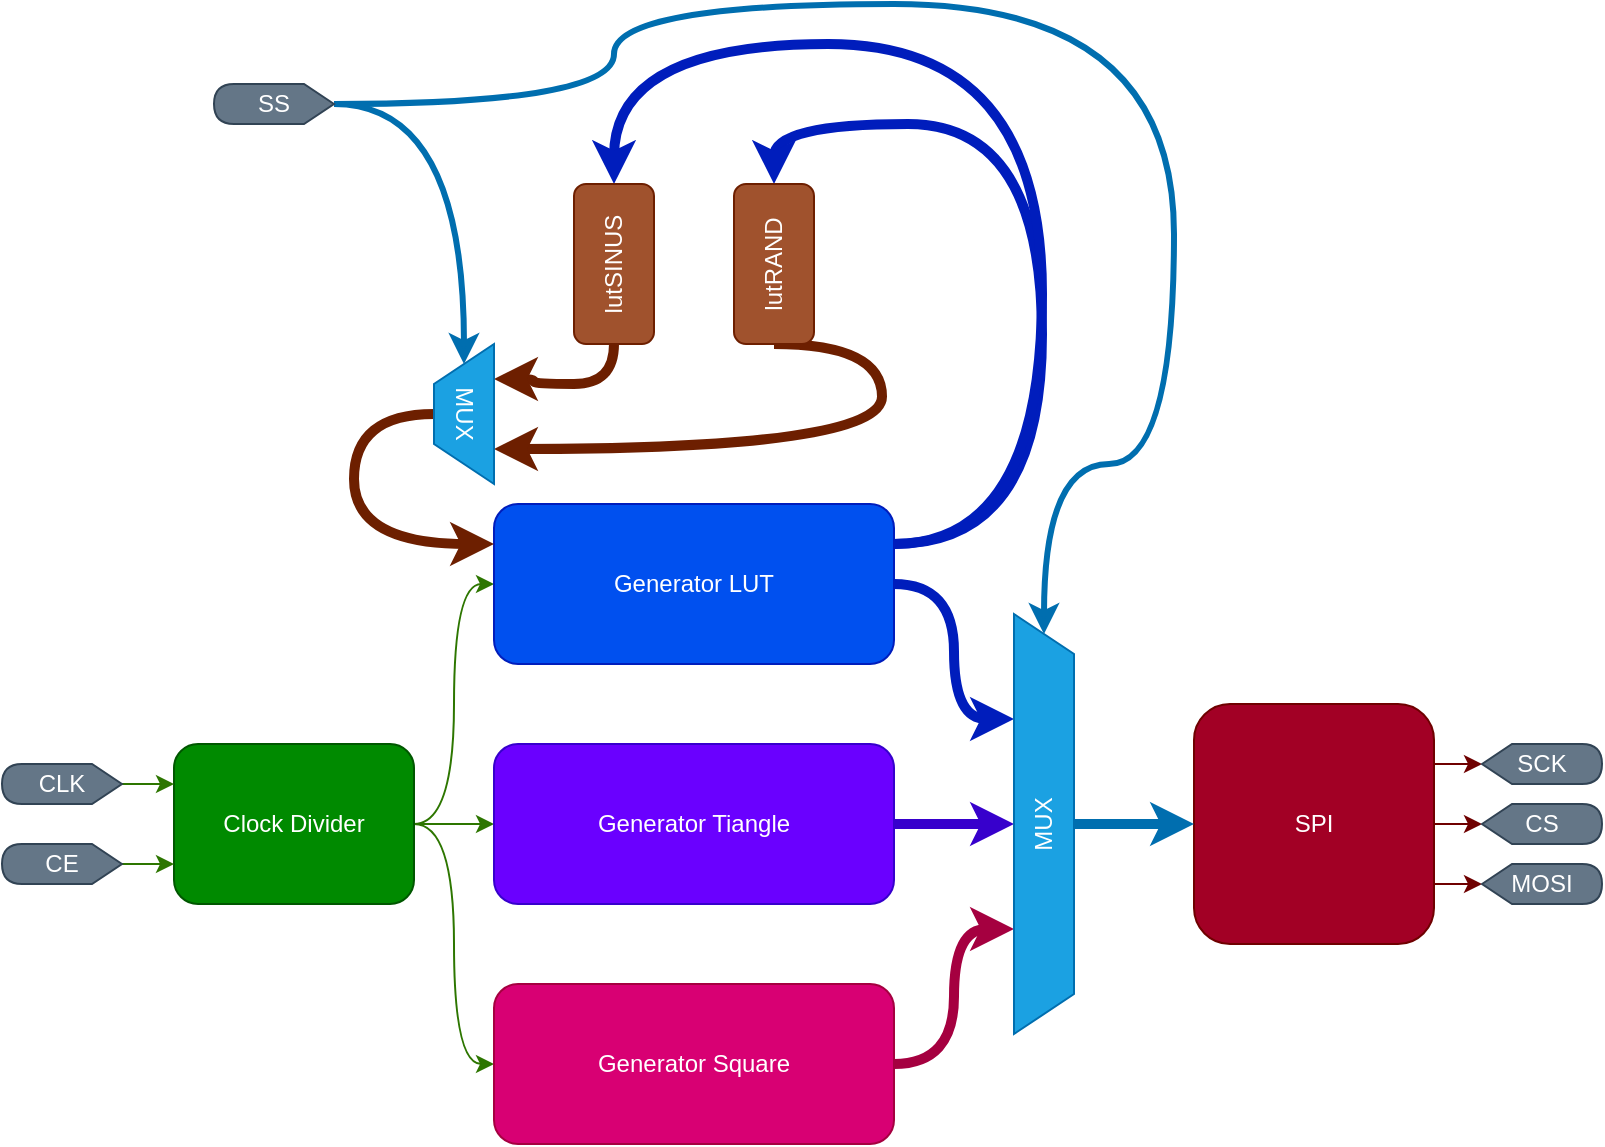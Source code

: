 <mxfile version="13.10.0" type="embed" pages="4">
    <diagram id="yutMOkrschBMYzm3Unoa" name="System">
        <mxGraphModel dx="997" dy="784" grid="1" gridSize="10" guides="1" tooltips="1" connect="1" arrows="1" fold="1" page="1" pageScale="1" pageWidth="827" pageHeight="1169" math="0" shadow="0">
            <root>
                <mxCell id="CcO5KTUTyO23doexz1KJ-0"/>
                <mxCell id="CcO5KTUTyO23doexz1KJ-1" parent="CcO5KTUTyO23doexz1KJ-0"/>
                <mxCell id="CcO5KTUTyO23doexz1KJ-12" style="edgeStyle=orthogonalEdgeStyle;curved=1;rounded=0;orthogonalLoop=1;jettySize=auto;html=1;entryX=0;entryY=0.5;entryDx=0;entryDy=0;strokeColor=#2D7600;strokeWidth=1;fillColor=#60a917;" edge="1" parent="CcO5KTUTyO23doexz1KJ-1" source="CcO5KTUTyO23doexz1KJ-2" target="CcO5KTUTyO23doexz1KJ-3">
                    <mxGeometry relative="1" as="geometry"/>
                </mxCell>
                <mxCell id="CcO5KTUTyO23doexz1KJ-13" style="edgeStyle=orthogonalEdgeStyle;curved=1;rounded=0;orthogonalLoop=1;jettySize=auto;html=1;entryX=0;entryY=0.5;entryDx=0;entryDy=0;strokeColor=#2D7600;strokeWidth=1;fillColor=#60a917;" edge="1" parent="CcO5KTUTyO23doexz1KJ-1" source="CcO5KTUTyO23doexz1KJ-2" target="CcO5KTUTyO23doexz1KJ-7">
                    <mxGeometry relative="1" as="geometry"/>
                </mxCell>
                <mxCell id="CcO5KTUTyO23doexz1KJ-14" style="edgeStyle=orthogonalEdgeStyle;curved=1;rounded=0;orthogonalLoop=1;jettySize=auto;html=1;entryX=0;entryY=0.5;entryDx=0;entryDy=0;strokeColor=#2D7600;strokeWidth=1;fillColor=#60a917;" edge="1" parent="CcO5KTUTyO23doexz1KJ-1" source="CcO5KTUTyO23doexz1KJ-2" target="CcO5KTUTyO23doexz1KJ-8">
                    <mxGeometry relative="1" as="geometry"/>
                </mxCell>
                <mxCell id="CcO5KTUTyO23doexz1KJ-2" value="Clock Divider" style="rounded=1;whiteSpace=wrap;html=1;fillColor=#008a00;strokeColor=#005700;fontColor=#ffffff;" vertex="1" parent="CcO5KTUTyO23doexz1KJ-1">
                    <mxGeometry x="100" y="410" width="120" height="80" as="geometry"/>
                </mxCell>
                <mxCell id="CcO5KTUTyO23doexz1KJ-25" style="edgeStyle=orthogonalEdgeStyle;curved=1;rounded=0;orthogonalLoop=1;jettySize=auto;html=1;exitX=1;exitY=0.25;exitDx=0;exitDy=0;entryX=1;entryY=0.5;entryDx=0;entryDy=0;strokeColor=#001DBC;strokeWidth=5;fillColor=#0050ef;" edge="1" parent="CcO5KTUTyO23doexz1KJ-1" source="CcO5KTUTyO23doexz1KJ-3" target="CcO5KTUTyO23doexz1KJ-6">
                    <mxGeometry relative="1" as="geometry">
                        <Array as="points">
                            <mxPoint x="534" y="310"/>
                            <mxPoint x="534" y="100"/>
                            <mxPoint x="400" y="100"/>
                        </Array>
                    </mxGeometry>
                </mxCell>
                <mxCell id="CcO5KTUTyO23doexz1KJ-26" style="edgeStyle=orthogonalEdgeStyle;curved=1;rounded=0;orthogonalLoop=1;jettySize=auto;html=1;exitX=1;exitY=0.25;exitDx=0;exitDy=0;entryX=1;entryY=0.5;entryDx=0;entryDy=0;strokeColor=#001DBC;strokeWidth=5;fillColor=#0050ef;" edge="1" parent="CcO5KTUTyO23doexz1KJ-1" source="CcO5KTUTyO23doexz1KJ-3" target="CcO5KTUTyO23doexz1KJ-5">
                    <mxGeometry relative="1" as="geometry">
                        <Array as="points">
                            <mxPoint x="534" y="310"/>
                            <mxPoint x="534" y="60"/>
                            <mxPoint x="320" y="60"/>
                        </Array>
                    </mxGeometry>
                </mxCell>
                <mxCell id="CcO5KTUTyO23doexz1KJ-34" style="edgeStyle=orthogonalEdgeStyle;curved=1;rounded=0;orthogonalLoop=1;jettySize=auto;html=1;entryX=0.75;entryY=0;entryDx=0;entryDy=0;strokeColor=#001DBC;strokeWidth=5;fillColor=#0050ef;" edge="1" parent="CcO5KTUTyO23doexz1KJ-1" source="CcO5KTUTyO23doexz1KJ-3" target="CcO5KTUTyO23doexz1KJ-33">
                    <mxGeometry relative="1" as="geometry"/>
                </mxCell>
                <mxCell id="CcO5KTUTyO23doexz1KJ-3" value="Generator LUT" style="rounded=1;whiteSpace=wrap;html=1;fillColor=#0050ef;strokeColor=#001DBC;fontColor=#ffffff;" vertex="1" parent="CcO5KTUTyO23doexz1KJ-1">
                    <mxGeometry x="260" y="290" width="200" height="80" as="geometry"/>
                </mxCell>
                <mxCell id="CcO5KTUTyO23doexz1KJ-15" style="edgeStyle=orthogonalEdgeStyle;curved=1;rounded=0;orthogonalLoop=1;jettySize=auto;html=1;exitX=1;exitY=0.25;exitDx=0;exitDy=0;strokeColor=#6F0000;strokeWidth=1;fillColor=#a20025;" edge="1" parent="CcO5KTUTyO23doexz1KJ-1" source="CcO5KTUTyO23doexz1KJ-4">
                    <mxGeometry relative="1" as="geometry">
                        <mxPoint x="754" y="420" as="targetPoint"/>
                    </mxGeometry>
                </mxCell>
                <mxCell id="CcO5KTUTyO23doexz1KJ-16" style="edgeStyle=orthogonalEdgeStyle;curved=1;rounded=0;orthogonalLoop=1;jettySize=auto;html=1;exitX=1;exitY=0.5;exitDx=0;exitDy=0;strokeColor=#6F0000;strokeWidth=1;fillColor=#a20025;" edge="1" parent="CcO5KTUTyO23doexz1KJ-1" source="CcO5KTUTyO23doexz1KJ-4">
                    <mxGeometry relative="1" as="geometry">
                        <mxPoint x="754" y="450" as="targetPoint"/>
                    </mxGeometry>
                </mxCell>
                <mxCell id="CcO5KTUTyO23doexz1KJ-17" style="edgeStyle=orthogonalEdgeStyle;curved=1;rounded=0;orthogonalLoop=1;jettySize=auto;html=1;exitX=1;exitY=0.75;exitDx=0;exitDy=0;strokeColor=#6F0000;strokeWidth=1;fillColor=#a20025;" edge="1" parent="CcO5KTUTyO23doexz1KJ-1" source="CcO5KTUTyO23doexz1KJ-4">
                    <mxGeometry relative="1" as="geometry">
                        <mxPoint x="754" y="480" as="targetPoint"/>
                    </mxGeometry>
                </mxCell>
                <mxCell id="CcO5KTUTyO23doexz1KJ-4" value="SPI" style="rounded=1;whiteSpace=wrap;html=1;fillColor=#a20025;strokeColor=#6F0000;fontColor=#ffffff;" vertex="1" parent="CcO5KTUTyO23doexz1KJ-1">
                    <mxGeometry x="610" y="390" width="120" height="120" as="geometry"/>
                </mxCell>
                <mxCell id="CcO5KTUTyO23doexz1KJ-29" style="edgeStyle=orthogonalEdgeStyle;curved=1;rounded=0;orthogonalLoop=1;jettySize=auto;html=1;exitX=0;exitY=0.5;exitDx=0;exitDy=0;entryX=0.25;entryY=0;entryDx=0;entryDy=0;strokeColor=#6D1F00;strokeWidth=5;fillColor=#a0522d;" edge="1" parent="CcO5KTUTyO23doexz1KJ-1" source="CcO5KTUTyO23doexz1KJ-5" target="CcO5KTUTyO23doexz1KJ-28">
                    <mxGeometry relative="1" as="geometry"/>
                </mxCell>
                <mxCell id="CcO5KTUTyO23doexz1KJ-5" value="lutSINUS" style="rounded=1;whiteSpace=wrap;html=1;fillColor=#a0522d;strokeColor=#6D1F00;fontColor=#ffffff;rotation=-90;" vertex="1" parent="CcO5KTUTyO23doexz1KJ-1">
                    <mxGeometry x="280" y="150" width="80" height="40" as="geometry"/>
                </mxCell>
                <mxCell id="CcO5KTUTyO23doexz1KJ-30" style="edgeStyle=orthogonalEdgeStyle;curved=1;rounded=0;orthogonalLoop=1;jettySize=auto;html=1;exitX=0;exitY=0.5;exitDx=0;exitDy=0;entryX=0.75;entryY=0;entryDx=0;entryDy=0;strokeColor=#6D1F00;strokeWidth=5;fillColor=#a0522d;" edge="1" parent="CcO5KTUTyO23doexz1KJ-1" source="CcO5KTUTyO23doexz1KJ-6" target="CcO5KTUTyO23doexz1KJ-28">
                    <mxGeometry relative="1" as="geometry">
                        <Array as="points">
                            <mxPoint x="454" y="263"/>
                        </Array>
                    </mxGeometry>
                </mxCell>
                <mxCell id="CcO5KTUTyO23doexz1KJ-6" value="lutRAND" style="rounded=1;whiteSpace=wrap;html=1;fillColor=#a0522d;strokeColor=#6D1F00;fontColor=#ffffff;rotation=-90;" vertex="1" parent="CcO5KTUTyO23doexz1KJ-1">
                    <mxGeometry x="360" y="150" width="80" height="40" as="geometry"/>
                </mxCell>
                <mxCell id="CcO5KTUTyO23doexz1KJ-10" style="edgeStyle=orthogonalEdgeStyle;curved=1;rounded=0;orthogonalLoop=1;jettySize=auto;html=1;strokeWidth=5;fillColor=#6a00ff;strokeColor=#3700CC;entryX=0.5;entryY=0;entryDx=0;entryDy=0;" edge="1" parent="CcO5KTUTyO23doexz1KJ-1" source="CcO5KTUTyO23doexz1KJ-7" target="CcO5KTUTyO23doexz1KJ-33">
                    <mxGeometry relative="1" as="geometry">
                        <mxPoint x="594" y="450" as="targetPoint"/>
                    </mxGeometry>
                </mxCell>
                <mxCell id="CcO5KTUTyO23doexz1KJ-7" value="Generator Tiangle" style="rounded=1;whiteSpace=wrap;html=1;fillColor=#6a00ff;strokeColor=#3700CC;fontColor=#ffffff;" vertex="1" parent="CcO5KTUTyO23doexz1KJ-1">
                    <mxGeometry x="260" y="410" width="200" height="80" as="geometry"/>
                </mxCell>
                <mxCell id="CcO5KTUTyO23doexz1KJ-11" style="edgeStyle=orthogonalEdgeStyle;curved=1;rounded=0;orthogonalLoop=1;jettySize=auto;html=1;strokeWidth=5;entryX=0.25;entryY=0;entryDx=0;entryDy=0;fillColor=#d80073;strokeColor=#A50040;" edge="1" parent="CcO5KTUTyO23doexz1KJ-1" source="CcO5KTUTyO23doexz1KJ-8" target="CcO5KTUTyO23doexz1KJ-33">
                    <mxGeometry relative="1" as="geometry">
                        <mxPoint x="564" y="520" as="targetPoint"/>
                    </mxGeometry>
                </mxCell>
                <mxCell id="CcO5KTUTyO23doexz1KJ-8" value="Generator Square" style="rounded=1;whiteSpace=wrap;html=1;fillColor=#d80073;strokeColor=#A50040;fontColor=#ffffff;" vertex="1" parent="CcO5KTUTyO23doexz1KJ-1">
                    <mxGeometry x="260" y="530" width="200" height="80" as="geometry"/>
                </mxCell>
                <mxCell id="CcO5KTUTyO23doexz1KJ-18" value="SCK" style="shape=display;whiteSpace=wrap;html=1;fillColor=#647687;strokeColor=#314354;fontColor=#ffffff;" vertex="1" parent="CcO5KTUTyO23doexz1KJ-1">
                    <mxGeometry x="754" y="410" width="60" height="20" as="geometry"/>
                </mxCell>
                <mxCell id="CcO5KTUTyO23doexz1KJ-19" value="CS" style="shape=display;whiteSpace=wrap;html=1;fillColor=#647687;strokeColor=#314354;fontColor=#ffffff;" vertex="1" parent="CcO5KTUTyO23doexz1KJ-1">
                    <mxGeometry x="754" y="440" width="60" height="20" as="geometry"/>
                </mxCell>
                <mxCell id="CcO5KTUTyO23doexz1KJ-20" value="MOSI" style="shape=display;whiteSpace=wrap;html=1;fillColor=#647687;strokeColor=#314354;fontColor=#ffffff;" vertex="1" parent="CcO5KTUTyO23doexz1KJ-1">
                    <mxGeometry x="754" y="470" width="60" height="20" as="geometry"/>
                </mxCell>
                <mxCell id="CcO5KTUTyO23doexz1KJ-22" style="edgeStyle=orthogonalEdgeStyle;curved=1;rounded=0;orthogonalLoop=1;jettySize=auto;html=1;entryX=0;entryY=0.25;entryDx=0;entryDy=0;strokeColor=#2D7600;strokeWidth=1;fillColor=#60a917;" edge="1" parent="CcO5KTUTyO23doexz1KJ-1" source="CcO5KTUTyO23doexz1KJ-21" target="CcO5KTUTyO23doexz1KJ-2">
                    <mxGeometry relative="1" as="geometry"/>
                </mxCell>
                <mxCell id="CcO5KTUTyO23doexz1KJ-21" value="CLK" style="shape=display;whiteSpace=wrap;html=1;fillColor=#647687;strokeColor=#314354;fontColor=#ffffff;flipH=1;" vertex="1" parent="CcO5KTUTyO23doexz1KJ-1">
                    <mxGeometry x="14" y="420" width="60" height="20" as="geometry"/>
                </mxCell>
                <mxCell id="CcO5KTUTyO23doexz1KJ-24" style="edgeStyle=orthogonalEdgeStyle;curved=1;rounded=0;orthogonalLoop=1;jettySize=auto;html=1;entryX=0;entryY=0.75;entryDx=0;entryDy=0;strokeColor=#2D7600;strokeWidth=1;fillColor=#60a917;" edge="1" parent="CcO5KTUTyO23doexz1KJ-1" source="CcO5KTUTyO23doexz1KJ-23" target="CcO5KTUTyO23doexz1KJ-2">
                    <mxGeometry relative="1" as="geometry"/>
                </mxCell>
                <mxCell id="CcO5KTUTyO23doexz1KJ-23" value="CE" style="shape=display;whiteSpace=wrap;html=1;fillColor=#647687;strokeColor=#314354;fontColor=#ffffff;flipH=1;" vertex="1" parent="CcO5KTUTyO23doexz1KJ-1">
                    <mxGeometry x="14" y="460" width="60" height="20" as="geometry"/>
                </mxCell>
                <mxCell id="CcO5KTUTyO23doexz1KJ-32" style="edgeStyle=orthogonalEdgeStyle;curved=1;rounded=0;orthogonalLoop=1;jettySize=auto;html=1;entryX=0;entryY=0.5;entryDx=0;entryDy=0;strokeColor=#006EAF;strokeWidth=3;fillColor=#1ba1e2;" edge="1" parent="CcO5KTUTyO23doexz1KJ-1" source="CcO5KTUTyO23doexz1KJ-27" target="CcO5KTUTyO23doexz1KJ-28">
                    <mxGeometry relative="1" as="geometry"/>
                </mxCell>
                <mxCell id="CcO5KTUTyO23doexz1KJ-36" style="edgeStyle=orthogonalEdgeStyle;curved=1;rounded=0;orthogonalLoop=1;jettySize=auto;html=1;entryX=1;entryY=0.5;entryDx=0;entryDy=0;strokeColor=#006EAF;strokeWidth=3;fillColor=#1ba1e2;" edge="1" parent="CcO5KTUTyO23doexz1KJ-1" source="CcO5KTUTyO23doexz1KJ-27" target="CcO5KTUTyO23doexz1KJ-33">
                    <mxGeometry relative="1" as="geometry">
                        <Array as="points">
                            <mxPoint x="320" y="90"/>
                            <mxPoint x="320" y="40"/>
                            <mxPoint x="600" y="40"/>
                            <mxPoint x="600" y="270"/>
                            <mxPoint x="535" y="270"/>
                        </Array>
                    </mxGeometry>
                </mxCell>
                <mxCell id="CcO5KTUTyO23doexz1KJ-27" value="SS" style="shape=display;whiteSpace=wrap;html=1;fillColor=#647687;strokeColor=#314354;fontColor=#ffffff;flipH=1;" vertex="1" parent="CcO5KTUTyO23doexz1KJ-1">
                    <mxGeometry x="120" y="80" width="60" height="20" as="geometry"/>
                </mxCell>
                <mxCell id="CcO5KTUTyO23doexz1KJ-31" style="edgeStyle=orthogonalEdgeStyle;curved=1;rounded=0;orthogonalLoop=1;jettySize=auto;html=1;exitX=0.5;exitY=1;exitDx=0;exitDy=0;entryX=0;entryY=0.25;entryDx=0;entryDy=0;strokeColor=#6D1F00;strokeWidth=5;fillColor=#a0522d;" edge="1" parent="CcO5KTUTyO23doexz1KJ-1" source="CcO5KTUTyO23doexz1KJ-28" target="CcO5KTUTyO23doexz1KJ-3">
                    <mxGeometry relative="1" as="geometry">
                        <Array as="points">
                            <mxPoint x="190" y="245"/>
                            <mxPoint x="190" y="310"/>
                        </Array>
                    </mxGeometry>
                </mxCell>
                <mxCell id="CcO5KTUTyO23doexz1KJ-28" value="MUX" style="shape=trapezoid;perimeter=trapezoidPerimeter;whiteSpace=wrap;html=1;fixedSize=1;flipV=1;rotation=90;fillColor=#1ba1e2;strokeColor=#006EAF;fontColor=#ffffff;" vertex="1" parent="CcO5KTUTyO23doexz1KJ-1">
                    <mxGeometry x="210" y="230" width="70" height="30" as="geometry"/>
                </mxCell>
                <mxCell id="CcO5KTUTyO23doexz1KJ-35" style="edgeStyle=orthogonalEdgeStyle;curved=1;rounded=0;orthogonalLoop=1;jettySize=auto;html=1;strokeColor=#006EAF;strokeWidth=5;fillColor=#1ba1e2;" edge="1" parent="CcO5KTUTyO23doexz1KJ-1" source="CcO5KTUTyO23doexz1KJ-33" target="CcO5KTUTyO23doexz1KJ-4">
                    <mxGeometry relative="1" as="geometry"/>
                </mxCell>
                <mxCell id="CcO5KTUTyO23doexz1KJ-33" value="MUX" style="shape=trapezoid;perimeter=trapezoidPerimeter;whiteSpace=wrap;html=1;fixedSize=1;flipV=1;rotation=-90;fillColor=#1ba1e2;strokeColor=#006EAF;fontColor=#ffffff;" vertex="1" parent="CcO5KTUTyO23doexz1KJ-1">
                    <mxGeometry x="430" y="435" width="210" height="30" as="geometry"/>
                </mxCell>
            </root>
        </mxGraphModel>
    </diagram>
    <diagram id="2Xq0z1RHfqKh8V2oL40R" name="GeneratorLut">
        <mxGraphModel dx="997" dy="784" grid="1" gridSize="10" guides="1" tooltips="1" connect="1" arrows="1" fold="1" page="1" pageScale="1" pageWidth="850" pageHeight="1100" math="0" shadow="0">
            <root>
                <mxCell id="0"/>
                <mxCell id="1" parent="0"/>
                <mxCell id="15" style="edgeStyle=orthogonalEdgeStyle;rounded=0;orthogonalLoop=1;jettySize=auto;html=1;exitX=0.75;exitY=1;exitDx=0;exitDy=0;entryX=0.75;entryY=0;entryDx=0;entryDy=0;curved=1;fillColor=#60a917;strokeColor=#2D7600;strokeWidth=2;" parent="1" source="3" target="3" edge="1">
                    <mxGeometry relative="1" as="geometry">
                        <mxPoint x="250" y="40" as="targetPoint"/>
                        <Array as="points">
                            <mxPoint x="220" y="90"/>
                            <mxPoint x="270" y="90"/>
                            <mxPoint x="270" y="50"/>
                            <mxPoint x="220" y="50"/>
                        </Array>
                    </mxGeometry>
                </mxCell>
                <mxCell id="16" value="Start=0" style="edgeLabel;html=1;align=center;verticalAlign=middle;resizable=0;points=[];fontColor=#1A1A1A;labelBackgroundColor=#FFFFFF;" parent="15" vertex="1" connectable="0">
                    <mxGeometry x="0.097" y="1" relative="1" as="geometry">
                        <mxPoint y="7.62" as="offset"/>
                    </mxGeometry>
                </mxCell>
                <mxCell id="21" style="edgeStyle=orthogonalEdgeStyle;rounded=0;orthogonalLoop=1;jettySize=auto;html=1;entryX=0.5;entryY=0;entryDx=0;entryDy=0;fillColor=#60a917;strokeColor=#2D7600;strokeWidth=2;" parent="1" source="3" target="20" edge="1">
                    <mxGeometry relative="1" as="geometry"/>
                </mxCell>
                <mxCell id="3" value="READY" style="rounded=1;whiteSpace=wrap;html=1;arcSize=50;fillColor=#60a917;strokeColor=#2D7600;fontColor=#ffffff;" parent="1" vertex="1">
                    <mxGeometry x="160" y="60" width="80" height="20" as="geometry"/>
                </mxCell>
                <mxCell id="7" value="" style="edgeStyle=orthogonalEdgeStyle;rounded=0;orthogonalLoop=1;jettySize=auto;html=1;fillColor=#6a00ff;strokeColor=#3700CC;strokeWidth=2;" parent="1" source="4" target="6" edge="1">
                    <mxGeometry relative="1" as="geometry"/>
                </mxCell>
                <mxCell id="4" value="PHASE" style="rounded=1;whiteSpace=wrap;html=1;arcSize=50;fillColor=#6a00ff;strokeColor=#3700CC;fontColor=#ffffff;" parent="1" vertex="1">
                    <mxGeometry x="160" y="140" width="80" height="20" as="geometry"/>
                </mxCell>
                <mxCell id="9" value="" style="edgeStyle=orthogonalEdgeStyle;rounded=0;orthogonalLoop=1;jettySize=auto;html=1;fillColor=#6a00ff;strokeColor=#3700CC;strokeWidth=2;" parent="1" source="6" target="8" edge="1">
                    <mxGeometry relative="1" as="geometry"/>
                </mxCell>
                <mxCell id="6" value="MEM" style="rounded=1;whiteSpace=wrap;html=1;arcSize=50;fillColor=#6a00ff;strokeColor=#3700CC;fontColor=#ffffff;" parent="1" vertex="1">
                    <mxGeometry x="160" y="180" width="80" height="20" as="geometry"/>
                </mxCell>
                <mxCell id="18" value="" style="edgeStyle=orthogonalEdgeStyle;rounded=0;orthogonalLoop=1;jettySize=auto;html=1;entryX=0.5;entryY=0;entryDx=0;entryDy=0;fillColor=#0050ef;strokeColor=#001DBC;strokeWidth=2;" parent="1" source="8" target="17" edge="1">
                    <mxGeometry relative="1" as="geometry"/>
                </mxCell>
                <mxCell id="8" value="AMPLITUDE" style="rounded=1;whiteSpace=wrap;html=1;arcSize=50;fillColor=#0050ef;strokeColor=#001DBC;fontColor=#ffffff;" parent="1" vertex="1">
                    <mxGeometry x="160" y="220" width="80" height="20" as="geometry"/>
                </mxCell>
                <mxCell id="12" style="edgeStyle=orthogonalEdgeStyle;rounded=0;orthogonalLoop=1;jettySize=auto;html=1;exitX=0;exitY=0.5;exitDx=0;exitDy=0;entryX=0;entryY=0.5;entryDx=0;entryDy=0;fillColor=#a20025;strokeColor=#6F0000;strokeWidth=2;" parent="1" source="10" target="20" edge="1">
                    <mxGeometry relative="1" as="geometry">
                        <Array as="points">
                            <mxPoint x="100" y="350"/>
                            <mxPoint x="100" y="110"/>
                        </Array>
                    </mxGeometry>
                </mxCell>
                <mxCell id="14" value="++Counter" style="edgeLabel;html=1;align=center;verticalAlign=middle;resizable=0;points=[];fontColor=#000000;labelBackgroundColor=#FFFFFF;" parent="12" vertex="1" connectable="0">
                    <mxGeometry x="-0.114" y="3" relative="1" as="geometry">
                        <mxPoint x="3" y="-18.4" as="offset"/>
                    </mxGeometry>
                </mxCell>
                <mxCell id="10" value="FINISH" style="rounded=1;whiteSpace=wrap;html=1;arcSize=50;fillColor=#a20025;strokeColor=#6F0000;fontColor=#ffffff;" parent="1" vertex="1">
                    <mxGeometry x="160" y="340" width="80" height="20" as="geometry"/>
                </mxCell>
                <mxCell id="25" style="edgeStyle=orthogonalEdgeStyle;rounded=0;orthogonalLoop=1;jettySize=auto;html=1;entryX=0.5;entryY=0;entryDx=0;entryDy=0;fillColor=#0050ef;strokeColor=#001DBC;strokeWidth=2;" parent="1" source="17" target="24" edge="1">
                    <mxGeometry relative="1" as="geometry"/>
                </mxCell>
                <mxCell id="17" value="OFFSET" style="rounded=1;whiteSpace=wrap;html=1;arcSize=50;fillColor=#0050ef;strokeColor=#001DBC;fontColor=#ffffff;" parent="1" vertex="1">
                    <mxGeometry x="160" y="260" width="80" height="20" as="geometry"/>
                </mxCell>
                <mxCell id="22" style="edgeStyle=orthogonalEdgeStyle;rounded=0;orthogonalLoop=1;jettySize=auto;html=1;entryX=0.5;entryY=0;entryDx=0;entryDy=0;fillColor=#6a00ff;strokeColor=#3700CC;strokeWidth=2;" parent="1" source="20" target="4" edge="1">
                    <mxGeometry relative="1" as="geometry"/>
                </mxCell>
                <mxCell id="20" value="SPEED" style="rounded=1;whiteSpace=wrap;html=1;arcSize=50;fillColor=#6a00ff;strokeColor=#3700CC;fontColor=#ffffff;" parent="1" vertex="1">
                    <mxGeometry x="160" y="100" width="80" height="20" as="geometry"/>
                </mxCell>
                <mxCell id="23" value="signal = sin(a*&lt;font&gt;x&lt;/font&gt; + teta) * amp + off" style="text;html=1;align=center;verticalAlign=middle;resizable=0;points=[];autosize=1;fillColor=#a20025;strokeColor=#6F0000;fontColor=#ffffff;" parent="1" vertex="1">
                    <mxGeometry x="220" y="10" width="200" height="20" as="geometry"/>
                </mxCell>
                <mxCell id="26" style="edgeStyle=orthogonalEdgeStyle;rounded=0;orthogonalLoop=1;jettySize=auto;html=1;entryX=0.5;entryY=0;entryDx=0;entryDy=0;fillColor=#0050ef;strokeColor=#001DBC;strokeWidth=2;" parent="1" source="24" target="10" edge="1">
                    <mxGeometry relative="1" as="geometry"/>
                </mxCell>
                <mxCell id="24" value="PRINT" style="rounded=1;whiteSpace=wrap;html=1;arcSize=50;fillColor=#0050ef;strokeColor=#001DBC;fontColor=#ffffff;" parent="1" vertex="1">
                    <mxGeometry x="160" y="300" width="80" height="20" as="geometry"/>
                </mxCell>
                <mxCell id="27" style="edgeStyle=orthogonalEdgeStyle;rounded=0;orthogonalLoop=1;jettySize=auto;html=1;exitX=0.5;exitY=1;exitDx=0;exitDy=0;entryX=0.5;entryY=0;entryDx=0;entryDy=0;curved=1;strokeWidth=2;fillColor=#60a917;strokeColor=#2D7600;" parent="1" source="30" target="30" edge="1">
                    <mxGeometry relative="1" as="geometry">
                        <mxPoint x="530" y="40" as="targetPoint"/>
                        <Array as="points">
                            <mxPoint x="480" y="80"/>
                            <mxPoint x="550" y="80"/>
                            <mxPoint x="550" y="10"/>
                            <mxPoint x="480" y="10"/>
                        </Array>
                    </mxGeometry>
                </mxCell>
                <mxCell id="28" value="Start=0" style="edgeLabel;html=1;align=center;verticalAlign=middle;resizable=0;points=[];fontColor=#1A1A1A;labelBackgroundColor=#FFFFFF;" parent="27" vertex="1" connectable="0">
                    <mxGeometry x="0.097" y="1" relative="1" as="geometry">
                        <mxPoint y="7.62" as="offset"/>
                    </mxGeometry>
                </mxCell>
                <mxCell id="29" style="edgeStyle=orthogonalEdgeStyle;rounded=0;orthogonalLoop=1;jettySize=auto;html=1;entryX=0.5;entryY=0;entryDx=0;entryDy=0;strokeWidth=2;fillColor=#60a917;strokeColor=#2D7600;" parent="1" source="30" target="43" edge="1">
                    <mxGeometry relative="1" as="geometry"/>
                </mxCell>
                <mxCell id="30" value="READY" style="rounded=1;whiteSpace=wrap;html=1;arcSize=50;fillColor=#60a917;strokeColor=#2D7600;fontColor=#ffffff;" parent="1" vertex="1">
                    <mxGeometry x="440" y="40" width="80" height="20" as="geometry"/>
                </mxCell>
                <mxCell id="31" value="" style="edgeStyle=orthogonalEdgeStyle;rounded=0;orthogonalLoop=1;jettySize=auto;html=1;strokeWidth=2;fillColor=#1ba1e2;strokeColor=#006EAF;" parent="1" source="32" target="34" edge="1">
                    <mxGeometry relative="1" as="geometry"/>
                </mxCell>
                <mxCell id="47" value="address +=&amp;nbsp; teta&lt;br&gt;data += off" style="edgeLabel;html=1;align=center;verticalAlign=middle;resizable=0;points=[];labelBackgroundColor=#FFFFFF;fontColor=#1A1A1A;" parent="31" vertex="1" connectable="0">
                    <mxGeometry x="-0.129" relative="1" as="geometry">
                        <mxPoint as="offset"/>
                    </mxGeometry>
                </mxCell>
                <mxCell id="32" value="PHASE_&lt;span style=&quot;&quot;&gt;OFFSET&lt;/span&gt;" style="rounded=1;whiteSpace=wrap;html=1;arcSize=50;fillColor=#1ba1e2;strokeColor=#006EAF;fontColor=#ffffff;" parent="1" vertex="1">
                    <mxGeometry x="400" y="180" width="160" height="20" as="geometry"/>
                </mxCell>
                <mxCell id="33" value="" style="edgeStyle=orthogonalEdgeStyle;rounded=0;orthogonalLoop=1;jettySize=auto;html=1;entryX=0.5;entryY=0;entryDx=0;entryDy=0;strokeWidth=2;fillColor=#1ba1e2;strokeColor=#006EAF;" parent="1" source="34" target="39" edge="1">
                    <mxGeometry relative="1" as="geometry">
                        <mxPoint x="480" y="220" as="targetPoint"/>
                    </mxGeometry>
                </mxCell>
                <mxCell id="49" value="++Counter&lt;br&gt;data = LUT[address]" style="edgeLabel;html=1;align=center;verticalAlign=middle;resizable=0;points=[];fontColor=#1A1A1A;labelBackgroundColor=#FFFFFF;" parent="33" vertex="1" connectable="0">
                    <mxGeometry x="-0.092" relative="1" as="geometry">
                        <mxPoint as="offset"/>
                    </mxGeometry>
                </mxCell>
                <mxCell id="34" value="MEM_&lt;span style=&quot;&quot;&gt;PRINT&lt;/span&gt;" style="rounded=1;whiteSpace=wrap;html=1;arcSize=50;fillColor=#1ba1e2;strokeColor=#006EAF;fontColor=#ffffff;" parent="1" vertex="1">
                    <mxGeometry x="400" y="250" width="160" height="20" as="geometry"/>
                </mxCell>
                <mxCell id="35" value="" style="edgeStyle=orthogonalEdgeStyle;rounded=0;orthogonalLoop=1;jettySize=auto;html=1;entryX=0.5;entryY=0;entryDx=0;entryDy=0;" parent="1" edge="1">
                    <mxGeometry relative="1" as="geometry">
                        <mxPoint x="480" y="240" as="sourcePoint"/>
                    </mxGeometry>
                </mxCell>
                <mxCell id="37" style="edgeStyle=orthogonalEdgeStyle;rounded=0;orthogonalLoop=1;jettySize=auto;html=1;exitX=0;exitY=0.5;exitDx=0;exitDy=0;entryX=0;entryY=0.5;entryDx=0;entryDy=0;curved=1;fillColor=#a20025;strokeColor=#6F0000;strokeWidth=2;" parent="1" source="39" target="43" edge="1">
                    <mxGeometry relative="1" as="geometry">
                        <Array as="points">
                            <mxPoint x="320" y="350"/>
                            <mxPoint x="320" y="110"/>
                        </Array>
                    </mxGeometry>
                </mxCell>
                <mxCell id="39" value="FINISH" style="rounded=1;whiteSpace=wrap;html=1;arcSize=50;fillColor=#a20025;strokeColor=#6F0000;fontColor=#ffffff;" parent="1" vertex="1">
                    <mxGeometry x="440" y="340" width="80" height="20" as="geometry"/>
                </mxCell>
                <mxCell id="40" style="edgeStyle=orthogonalEdgeStyle;rounded=0;orthogonalLoop=1;jettySize=auto;html=1;entryX=0.5;entryY=0;entryDx=0;entryDy=0;fontColor=#330000;" parent="1" edge="1">
                    <mxGeometry relative="1" as="geometry">
                        <mxPoint x="480" y="280" as="sourcePoint"/>
                    </mxGeometry>
                </mxCell>
                <mxCell id="42" style="edgeStyle=orthogonalEdgeStyle;rounded=0;orthogonalLoop=1;jettySize=auto;html=1;entryX=0.5;entryY=0;entryDx=0;entryDy=0;strokeWidth=2;fillColor=#1ba1e2;strokeColor=#006EAF;" parent="1" source="43" target="32" edge="1">
                    <mxGeometry relative="1" as="geometry"/>
                </mxCell>
                <mxCell id="46" value="address *=&amp;nbsp; a&lt;br&gt;data &amp;gt;&amp;gt; amp" style="edgeLabel;html=1;align=center;verticalAlign=middle;resizable=0;points=[];fontColor=#1A1A1A;labelBackgroundColor=#FFFFFF;" parent="42" vertex="1" connectable="0">
                    <mxGeometry x="-0.098" y="1" relative="1" as="geometry">
                        <mxPoint as="offset"/>
                    </mxGeometry>
                </mxCell>
                <mxCell id="43" value="SPEED_&lt;span style=&quot;&quot;&gt;AMPLITUDE&lt;/span&gt;" style="rounded=1;whiteSpace=wrap;html=1;arcSize=50;fillColor=#1ba1e2;strokeColor=#006EAF;fontColor=#ffffff;" parent="1" vertex="1">
                    <mxGeometry x="400" y="100" width="160" height="20" as="geometry"/>
                </mxCell>
            </root>
        </mxGraphModel>
    </diagram>
    <diagram id="VxbEIY74rZcbHA5Qij7f" name="GeneratorTri">
        &#xa;
        <mxGraphModel dx="997" dy="784" grid="1" gridSize="10" guides="1" tooltips="1" connect="1" arrows="1" fold="1" page="1" pageScale="1" pageWidth="827" pageHeight="1169" math="0" shadow="0">
            &#xa;
            <root>
                &#xa;
                <mxCell id="BVn1nMoJi-QfktbLO3PW-0"/>
                &#xa;
                <mxCell id="BVn1nMoJi-QfktbLO3PW-1" parent="BVn1nMoJi-QfktbLO3PW-0"/>
                &#xa;
                <mxCell id="xUSdzNP4uTzyMDW0nCoH-17" style="edgeStyle=orthogonalEdgeStyle;rounded=0;orthogonalLoop=1;jettySize=auto;html=1;exitX=0.5;exitY=1;exitDx=0;exitDy=0;entryX=0.5;entryY=1;entryDx=0;entryDy=0;curved=1;fillColor=#1ba1e2;strokeColor=#006EAF;strokeWidth=2;" parent="BVn1nMoJi-QfktbLO3PW-1" source="xUSdzNP4uTzyMDW0nCoH-15" target="xUSdzNP4uTzyMDW0nCoH-16" edge="1">
                    &#xa;
                    <mxGeometry relative="1" as="geometry">
                        &#xa;
                        <Array as="points">
                            &#xa;
                            <mxPoint x="450" y="290"/>
                            &#xa;
                            <mxPoint x="570" y="290"/>
                            &#xa;
                        </Array>
                        &#xa;
                    </mxGeometry>
                    &#xa;
                </mxCell>
                &#xa;
                <mxCell id="xUSdzNP4uTzyMDW0nCoH-15" value="UP" style="rounded=1;whiteSpace=wrap;html=1;arcSize=50;fillColor=#1ba1e2;strokeColor=#006EAF;fontColor=#ffffff;" parent="BVn1nMoJi-QfktbLO3PW-1" vertex="1">
                    &#xa;
                    <mxGeometry x="410" y="230" width="80" height="20" as="geometry"/>
                    &#xa;
                </mxCell>
                &#xa;
                <mxCell id="xUSdzNP4uTzyMDW0nCoH-18" style="edgeStyle=orthogonalEdgeStyle;rounded=0;orthogonalLoop=1;jettySize=auto;html=1;entryX=0.5;entryY=0;entryDx=0;entryDy=0;exitX=0.5;exitY=0;exitDx=0;exitDy=0;curved=1;fillColor=#1ba1e2;strokeColor=#006EAF;strokeWidth=2;" parent="BVn1nMoJi-QfktbLO3PW-1" source="xUSdzNP4uTzyMDW0nCoH-16" target="xUSdzNP4uTzyMDW0nCoH-15" edge="1">
                    &#xa;
                    <mxGeometry relative="1" as="geometry">
                        &#xa;
                        <Array as="points">
                            &#xa;
                            <mxPoint x="570" y="190"/>
                            &#xa;
                            <mxPoint x="450" y="190"/>
                            &#xa;
                        </Array>
                        &#xa;
                    </mxGeometry>
                    &#xa;
                </mxCell>
                &#xa;
                <mxCell id="xUSdzNP4uTzyMDW0nCoH-16" value="DOWN" style="rounded=1;whiteSpace=wrap;html=1;arcSize=50;fillColor=#1ba1e2;strokeColor=#006EAF;fontColor=#ffffff;" parent="BVn1nMoJi-QfktbLO3PW-1" vertex="1">
                    &#xa;
                    <mxGeometry x="530" y="230" width="80" height="20" as="geometry"/>
                    &#xa;
                </mxCell>
                &#xa;
                <mxCell id="VD_-k8VQcZLOmCbmj9hi-0" style="edgeStyle=orthogonalEdgeStyle;rounded=0;orthogonalLoop=1;jettySize=auto;html=1;exitX=0.5;exitY=1;exitDx=0;exitDy=0;entryX=0.5;entryY=0;entryDx=0;entryDy=0;curved=1;strokeWidth=2;fillColor=#60a917;strokeColor=#2D7600;" parent="BVn1nMoJi-QfktbLO3PW-1" source="VD_-k8VQcZLOmCbmj9hi-3" target="VD_-k8VQcZLOmCbmj9hi-3" edge="1">
                    &#xa;
                    <mxGeometry relative="1" as="geometry">
                        &#xa;
                        <mxPoint x="250" y="70" as="targetPoint"/>
                        &#xa;
                        <Array as="points">
                            &#xa;
                            <mxPoint x="200" y="110"/>
                            &#xa;
                            <mxPoint x="270" y="110"/>
                            &#xa;
                            <mxPoint x="270" y="40"/>
                            &#xa;
                            <mxPoint x="200" y="40"/>
                            &#xa;
                        </Array>
                        &#xa;
                    </mxGeometry>
                    &#xa;
                </mxCell>
                &#xa;
                <mxCell id="VD_-k8VQcZLOmCbmj9hi-1" value="Start=0" style="edgeLabel;html=1;align=center;verticalAlign=middle;resizable=0;points=[];fontColor=#1A1A1A;labelBackgroundColor=#FFFFFF;" parent="VD_-k8VQcZLOmCbmj9hi-0" vertex="1" connectable="0">
                    &#xa;
                    <mxGeometry x="0.097" y="1" relative="1" as="geometry">
                        &#xa;
                        <mxPoint y="7.62" as="offset"/>
                        &#xa;
                    </mxGeometry>
                    &#xa;
                </mxCell>
                &#xa;
                <mxCell id="VD_-k8VQcZLOmCbmj9hi-2" style="edgeStyle=orthogonalEdgeStyle;rounded=0;orthogonalLoop=1;jettySize=auto;html=1;entryX=0.5;entryY=0;entryDx=0;entryDy=0;strokeWidth=2;fillColor=#60a917;strokeColor=#2D7600;" parent="BVn1nMoJi-QfktbLO3PW-1" source="VD_-k8VQcZLOmCbmj9hi-3" target="VD_-k8VQcZLOmCbmj9hi-14" edge="1">
                    &#xa;
                    <mxGeometry relative="1" as="geometry"/>
                    &#xa;
                </mxCell>
                &#xa;
                <mxCell id="VD_-k8VQcZLOmCbmj9hi-3" value="READY" style="rounded=1;whiteSpace=wrap;html=1;arcSize=50;fillColor=#60a917;strokeColor=#2D7600;fontColor=#ffffff;" parent="BVn1nMoJi-QfktbLO3PW-1" vertex="1">
                    &#xa;
                    <mxGeometry x="160" y="70" width="80" height="20" as="geometry"/>
                    &#xa;
                </mxCell>
                &#xa;
                <mxCell id="VD_-k8VQcZLOmCbmj9hi-4" value="" style="edgeStyle=orthogonalEdgeStyle;rounded=0;orthogonalLoop=1;jettySize=auto;html=1;fillColor=#1ba1e2;strokeColor=#006EAF;strokeWidth=2;" parent="BVn1nMoJi-QfktbLO3PW-1" source="VD_-k8VQcZLOmCbmj9hi-6" target="VD_-k8VQcZLOmCbmj9hi-9" edge="1">
                    &#xa;
                    <mxGeometry relative="1" as="geometry"/>
                    &#xa;
                </mxCell>
                &#xa;
                <mxCell id="VD_-k8VQcZLOmCbmj9hi-5" value="&lt;font&gt;data += off&lt;/font&gt;" style="edgeLabel;html=1;align=center;verticalAlign=middle;resizable=0;points=[];labelBackgroundColor=#ffffff;fontColor=#1A1A1A;" parent="VD_-k8VQcZLOmCbmj9hi-4" vertex="1" connectable="0">
                    &#xa;
                    <mxGeometry x="-0.129" relative="1" as="geometry">
                        &#xa;
                        <mxPoint as="offset"/>
                        &#xa;
                    </mxGeometry>
                    &#xa;
                </mxCell>
                &#xa;
                <mxCell id="VD_-k8VQcZLOmCbmj9hi-6" value="PHASE_&lt;span style=&quot;&quot;&gt;OFFSET&lt;/span&gt;" style="rounded=1;whiteSpace=wrap;html=1;arcSize=50;fillColor=#1ba1e2;strokeColor=#006EAF;fontColor=#ffffff;" parent="BVn1nMoJi-QfktbLO3PW-1" vertex="1">
                    &#xa;
                    <mxGeometry x="120" y="210" width="160" height="20" as="geometry"/>
                    &#xa;
                </mxCell>
                &#xa;
                <mxCell id="VD_-k8VQcZLOmCbmj9hi-7" value="" style="edgeStyle=orthogonalEdgeStyle;rounded=0;orthogonalLoop=1;jettySize=auto;html=1;entryX=0.5;entryY=0;entryDx=0;entryDy=0;fillColor=#1ba1e2;strokeColor=#006EAF;strokeWidth=2;" parent="BVn1nMoJi-QfktbLO3PW-1" source="VD_-k8VQcZLOmCbmj9hi-9" target="VD_-k8VQcZLOmCbmj9hi-11" edge="1">
                    &#xa;
                    <mxGeometry relative="1" as="geometry">
                        &#xa;
                        <mxPoint x="200" y="250" as="targetPoint"/>
                        &#xa;
                    </mxGeometry>
                    &#xa;
                </mxCell>
                &#xa;
                <mxCell id="VD_-k8VQcZLOmCbmj9hi-8" value="++Counter&lt;br style=&quot;font-size: 11px;&quot;&gt;data =&amp;nbsp;&lt;span class=&quot;TextRun SCXW216331820 BCX8&quot; lang=&quot;HU-HU&quot; style=&quot;margin: 0px; padding: 0px; color: rgb(0, 0, 0); font-size: 11px; line-height: 18.346px;&quot;&gt;&lt;span class=&quot;NormalTextRun SCXW216331820 BCX8&quot; style=&quot;margin: 0px; padding: 0px; background-color: inherit; font-size: 11px;&quot;&gt;i*d1 | (n - i) *&amp;nbsp;d2&lt;/span&gt;&lt;/span&gt;&lt;span class=&quot;EOP SCXW216331820 BCX8&quot; style=&quot;margin: 0px; padding: 0px; color: rgb(0, 0, 0); font-size: 11px; line-height: 18.346px;&quot;&gt;&amp;nbsp;&lt;/span&gt;" style="edgeLabel;html=1;align=center;verticalAlign=middle;resizable=0;points=[];labelBackgroundColor=#FFFFFF;fontColor=#1A1A1A;fontFamily=Helvetica;fontSize=11;" parent="VD_-k8VQcZLOmCbmj9hi-7" vertex="1" connectable="0">
                    &#xa;
                    <mxGeometry x="-0.092" relative="1" as="geometry">
                        &#xa;
                        <mxPoint x="-1" as="offset"/>
                        &#xa;
                    </mxGeometry>
                    &#xa;
                </mxCell>
                &#xa;
                <mxCell id="VD_-k8VQcZLOmCbmj9hi-9" value="CALC_&lt;span&gt;PRINT&lt;/span&gt;" style="rounded=1;whiteSpace=wrap;html=1;arcSize=50;fillColor=#1ba1e2;strokeColor=#006EAF;fontColor=#ffffff;" parent="BVn1nMoJi-QfktbLO3PW-1" vertex="1">
                    &#xa;
                    <mxGeometry x="120" y="280" width="160" height="20" as="geometry"/>
                    &#xa;
                </mxCell>
                &#xa;
                <mxCell id="VD_-k8VQcZLOmCbmj9hi-10" style="edgeStyle=orthogonalEdgeStyle;rounded=0;orthogonalLoop=1;jettySize=auto;html=1;exitX=0;exitY=0.5;exitDx=0;exitDy=0;entryX=0;entryY=0.5;entryDx=0;entryDy=0;curved=1;fillColor=#a20025;strokeColor=#6F0000;strokeWidth=2;" parent="BVn1nMoJi-QfktbLO3PW-1" source="VD_-k8VQcZLOmCbmj9hi-11" target="VD_-k8VQcZLOmCbmj9hi-14" edge="1">
                    &#xa;
                    <mxGeometry relative="1" as="geometry">
                        &#xa;
                        <Array as="points">
                            &#xa;
                            <mxPoint x="40" y="380"/>
                            &#xa;
                            <mxPoint x="40" y="140"/>
                            &#xa;
                        </Array>
                        &#xa;
                    </mxGeometry>
                    &#xa;
                </mxCell>
                &#xa;
                <mxCell id="VD_-k8VQcZLOmCbmj9hi-11" value="FINISH" style="rounded=1;whiteSpace=wrap;html=1;arcSize=50;fillColor=#a20025;strokeColor=#6F0000;fontColor=#ffffff;" parent="BVn1nMoJi-QfktbLO3PW-1" vertex="1">
                    &#xa;
                    <mxGeometry x="160" y="370" width="80" height="20" as="geometry"/>
                    &#xa;
                </mxCell>
                &#xa;
                <mxCell id="VD_-k8VQcZLOmCbmj9hi-12" style="edgeStyle=orthogonalEdgeStyle;rounded=0;orthogonalLoop=1;jettySize=auto;html=1;entryX=0.5;entryY=0;entryDx=0;entryDy=0;fillColor=#1ba1e2;strokeColor=#006EAF;strokeWidth=2;" parent="BVn1nMoJi-QfktbLO3PW-1" source="VD_-k8VQcZLOmCbmj9hi-14" target="VD_-k8VQcZLOmCbmj9hi-6" edge="1">
                    &#xa;
                    <mxGeometry relative="1" as="geometry"/>
                    &#xa;
                </mxCell>
                &#xa;
                <mxCell id="VD_-k8VQcZLOmCbmj9hi-13" value="&lt;font color=&quot;#1a1a1a&quot;&gt;i *=&amp;nbsp; counter + teta&lt;br&gt;data &amp;gt;&amp;gt; amp&lt;/font&gt;" style="edgeLabel;html=1;align=center;verticalAlign=middle;resizable=0;points=[];labelBackgroundColor=#ffffff;" parent="VD_-k8VQcZLOmCbmj9hi-12" vertex="1" connectable="0">
                    &#xa;
                    <mxGeometry x="-0.098" y="1" relative="1" as="geometry">
                        &#xa;
                        <mxPoint as="offset"/>
                        &#xa;
                    </mxGeometry>
                    &#xa;
                </mxCell>
                &#xa;
                <mxCell id="VD_-k8VQcZLOmCbmj9hi-14" value="PHASE_&lt;span&gt;AMPLITUDE&lt;/span&gt;" style="rounded=1;whiteSpace=wrap;html=1;arcSize=50;fillColor=#1ba1e2;strokeColor=#006EAF;fontColor=#ffffff;" parent="BVn1nMoJi-QfktbLO3PW-1" vertex="1">
                    &#xa;
                    <mxGeometry x="120" y="130" width="160" height="20" as="geometry"/>
                    &#xa;
                </mxCell>
                &#xa;
            </root>
            &#xa;
        </mxGraphModel>
        &#xa;
    </diagram>
    <diagram id="ZBSaFMOa7rH_Ae7qwFlr" name="GeneratorSqr">
        &#xa;
        <mxGraphModel dx="997" dy="784" grid="1" gridSize="10" guides="1" tooltips="1" connect="1" arrows="1" fold="1" page="1" pageScale="1" pageWidth="827" pageHeight="1169" math="0" shadow="0">
            &#xa;
            <root>
                &#xa;
                <mxCell id="41rjzg8-gFOBbTBhKsLy-0"/>
                &#xa;
                <mxCell id="41rjzg8-gFOBbTBhKsLy-1" parent="41rjzg8-gFOBbTBhKsLy-0"/>
                &#xa;
                <mxCell id="aMEiCUXu9XWlC8ENx_gb-0" value="`" style="edgeStyle=orthogonalEdgeStyle;rounded=0;orthogonalLoop=1;jettySize=auto;html=1;exitX=0.5;exitY=1;exitDx=0;exitDy=0;entryX=0.5;entryY=1;entryDx=0;entryDy=0;curved=1;fillColor=#1ba1e2;strokeColor=#006EAF;strokeWidth=2;" edge="1" source="aMEiCUXu9XWlC8ENx_gb-1" target="aMEiCUXu9XWlC8ENx_gb-3" parent="41rjzg8-gFOBbTBhKsLy-1">
                    &#xa;
                    <mxGeometry relative="1" as="geometry">
                        &#xa;
                        <Array as="points">
                            &#xa;
                            <mxPoint x="450" y="290"/>
                            &#xa;
                            <mxPoint x="570" y="290"/>
                            &#xa;
                        </Array>
                        &#xa;
                    </mxGeometry>
                    &#xa;
                </mxCell>
                &#xa;
                <mxCell id="aMEiCUXu9XWlC8ENx_gb-1" value="UP" style="rounded=1;whiteSpace=wrap;html=1;arcSize=50;fillColor=#1ba1e2;strokeColor=#006EAF;fontColor=#ffffff;" vertex="1" parent="41rjzg8-gFOBbTBhKsLy-1">
                    &#xa;
                    <mxGeometry x="410" y="230" width="80" height="20" as="geometry"/>
                    &#xa;
                </mxCell>
                &#xa;
                <mxCell id="aMEiCUXu9XWlC8ENx_gb-2" style="edgeStyle=orthogonalEdgeStyle;rounded=0;orthogonalLoop=1;jettySize=auto;html=1;entryX=0.5;entryY=0;entryDx=0;entryDy=0;exitX=0.5;exitY=0;exitDx=0;exitDy=0;curved=1;fillColor=#1ba1e2;strokeColor=#006EAF;strokeWidth=2;" edge="1" source="aMEiCUXu9XWlC8ENx_gb-3" target="aMEiCUXu9XWlC8ENx_gb-1" parent="41rjzg8-gFOBbTBhKsLy-1">
                    &#xa;
                    <mxGeometry relative="1" as="geometry">
                        &#xa;
                        <Array as="points">
                            &#xa;
                            <mxPoint x="570" y="190"/>
                            &#xa;
                            <mxPoint x="450" y="190"/>
                            &#xa;
                        </Array>
                        &#xa;
                    </mxGeometry>
                    &#xa;
                </mxCell>
                &#xa;
                <mxCell id="aMEiCUXu9XWlC8ENx_gb-3" value="DOWN" style="rounded=1;whiteSpace=wrap;html=1;arcSize=50;fillColor=#1ba1e2;strokeColor=#006EAF;fontColor=#ffffff;" vertex="1" parent="41rjzg8-gFOBbTBhKsLy-1">
                    &#xa;
                    <mxGeometry x="530" y="230" width="80" height="20" as="geometry"/>
                    &#xa;
                </mxCell>
                &#xa;
                <mxCell id="aMEiCUXu9XWlC8ENx_gb-4" style="edgeStyle=orthogonalEdgeStyle;rounded=0;orthogonalLoop=1;jettySize=auto;html=1;exitX=0.5;exitY=1;exitDx=0;exitDy=0;entryX=0.5;entryY=0;entryDx=0;entryDy=0;curved=1;strokeWidth=2;fillColor=#60a917;strokeColor=#2D7600;" edge="1" source="aMEiCUXu9XWlC8ENx_gb-7" target="aMEiCUXu9XWlC8ENx_gb-7" parent="41rjzg8-gFOBbTBhKsLy-1">
                    &#xa;
                    <mxGeometry relative="1" as="geometry">
                        &#xa;
                        <mxPoint x="250" y="70" as="targetPoint"/>
                        &#xa;
                        <Array as="points">
                            &#xa;
                            <mxPoint x="200" y="110"/>
                            &#xa;
                            <mxPoint x="270" y="110"/>
                            &#xa;
                            <mxPoint x="270" y="40"/>
                            &#xa;
                            <mxPoint x="200" y="40"/>
                            &#xa;
                        </Array>
                        &#xa;
                    </mxGeometry>
                    &#xa;
                </mxCell>
                &#xa;
                <mxCell id="aMEiCUXu9XWlC8ENx_gb-5" value="Start=0" style="edgeLabel;html=1;align=center;verticalAlign=middle;resizable=0;points=[];fontColor=#1A1A1A;labelBackgroundColor=#FFFFFF;" vertex="1" connectable="0" parent="aMEiCUXu9XWlC8ENx_gb-4">
                    &#xa;
                    <mxGeometry x="0.097" y="1" relative="1" as="geometry">
                        &#xa;
                        <mxPoint y="7.62" as="offset"/>
                        &#xa;
                    </mxGeometry>
                    &#xa;
                </mxCell>
                &#xa;
                <mxCell id="aMEiCUXu9XWlC8ENx_gb-6" style="edgeStyle=orthogonalEdgeStyle;rounded=0;orthogonalLoop=1;jettySize=auto;html=1;entryX=0.5;entryY=0;entryDx=0;entryDy=0;strokeWidth=2;fillColor=#60a917;strokeColor=#2D7600;" edge="1" source="aMEiCUXu9XWlC8ENx_gb-7" target="aMEiCUXu9XWlC8ENx_gb-18" parent="41rjzg8-gFOBbTBhKsLy-1">
                    &#xa;
                    <mxGeometry relative="1" as="geometry"/>
                    &#xa;
                </mxCell>
                &#xa;
                <mxCell id="aMEiCUXu9XWlC8ENx_gb-7" value="READY" style="rounded=1;whiteSpace=wrap;html=1;arcSize=50;fillColor=#60a917;strokeColor=#2D7600;fontColor=#ffffff;" vertex="1" parent="41rjzg8-gFOBbTBhKsLy-1">
                    &#xa;
                    <mxGeometry x="160" y="70" width="80" height="20" as="geometry"/>
                    &#xa;
                </mxCell>
                &#xa;
                <mxCell id="aMEiCUXu9XWlC8ENx_gb-8" value="" style="edgeStyle=orthogonalEdgeStyle;rounded=0;orthogonalLoop=1;jettySize=auto;html=1;fillColor=#1ba1e2;strokeColor=#006EAF;strokeWidth=2;" edge="1" source="aMEiCUXu9XWlC8ENx_gb-10" target="aMEiCUXu9XWlC8ENx_gb-13" parent="41rjzg8-gFOBbTBhKsLy-1">
                    &#xa;
                    <mxGeometry relative="1" as="geometry"/>
                    &#xa;
                </mxCell>
                &#xa;
                <mxCell id="aMEiCUXu9XWlC8ENx_gb-9" value="&lt;font&gt;data += off&lt;/font&gt;" style="edgeLabel;html=1;align=center;verticalAlign=middle;resizable=0;points=[];labelBackgroundColor=#ffffff;fontColor=#1A1A1A;" vertex="1" connectable="0" parent="aMEiCUXu9XWlC8ENx_gb-8">
                    &#xa;
                    <mxGeometry x="-0.129" relative="1" as="geometry">
                        &#xa;
                        <mxPoint as="offset"/>
                        &#xa;
                    </mxGeometry>
                    &#xa;
                </mxCell>
                &#xa;
                <mxCell id="aMEiCUXu9XWlC8ENx_gb-10" value="PHASE_&lt;span style=&quot;&quot;&gt;OFFSET&lt;/span&gt;" style="rounded=1;whiteSpace=wrap;html=1;arcSize=50;fillColor=#1ba1e2;strokeColor=#006EAF;fontColor=#ffffff;" vertex="1" parent="41rjzg8-gFOBbTBhKsLy-1">
                    &#xa;
                    <mxGeometry x="120" y="210" width="160" height="20" as="geometry"/>
                    &#xa;
                </mxCell>
                &#xa;
                <mxCell id="aMEiCUXu9XWlC8ENx_gb-11" value="" style="edgeStyle=orthogonalEdgeStyle;rounded=0;orthogonalLoop=1;jettySize=auto;html=1;entryX=0.5;entryY=0;entryDx=0;entryDy=0;fillColor=#1ba1e2;strokeColor=#006EAF;strokeWidth=2;" edge="1" source="aMEiCUXu9XWlC8ENx_gb-13" target="aMEiCUXu9XWlC8ENx_gb-15" parent="41rjzg8-gFOBbTBhKsLy-1">
                    &#xa;
                    <mxGeometry relative="1" as="geometry">
                        &#xa;
                        <mxPoint x="200" y="250" as="targetPoint"/>
                        &#xa;
                    </mxGeometry>
                    &#xa;
                </mxCell>
                &#xa;
                <mxCell id="aMEiCUXu9XWlC8ENx_gb-12" value="++Counter&lt;br style=&quot;font-size: 11px&quot;&gt;data =&amp;nbsp;&lt;span class=&quot;TextRun SCXW216331820 BCX8&quot; lang=&quot;HU-HU&quot; style=&quot;margin: 0px ; padding: 0px ; color: rgb(0 , 0 , 0) ; font-size: 11px ; line-height: 18.346px&quot;&gt;&lt;span class=&quot;NormalTextRun SCXW216331820 BCX8&quot; style=&quot;margin: 0px ; padding: 0px ; background-color: inherit ; font-size: 11px&quot;&gt;1111... | 0000...&lt;/span&gt;&lt;/span&gt;&lt;span class=&quot;EOP SCXW216331820 BCX8&quot; style=&quot;margin: 0px ; padding: 0px ; color: rgb(0 , 0 , 0) ; font-size: 11px ; line-height: 18.346px&quot;&gt;&amp;nbsp;&lt;/span&gt;" style="edgeLabel;html=1;align=center;verticalAlign=middle;resizable=0;points=[];labelBackgroundColor=#FFFFFF;fontColor=#1A1A1A;fontFamily=Helvetica;fontSize=11;" vertex="1" connectable="0" parent="aMEiCUXu9XWlC8ENx_gb-11">
                    &#xa;
                    <mxGeometry x="-0.092" relative="1" as="geometry">
                        &#xa;
                        <mxPoint x="-1" as="offset"/>
                        &#xa;
                    </mxGeometry>
                    &#xa;
                </mxCell>
                &#xa;
                <mxCell id="aMEiCUXu9XWlC8ENx_gb-13" value="CALC_&lt;span&gt;PRINT&lt;/span&gt;" style="rounded=1;whiteSpace=wrap;html=1;arcSize=50;fillColor=#1ba1e2;strokeColor=#006EAF;fontColor=#ffffff;" vertex="1" parent="41rjzg8-gFOBbTBhKsLy-1">
                    &#xa;
                    <mxGeometry x="120" y="280" width="160" height="20" as="geometry"/>
                    &#xa;
                </mxCell>
                &#xa;
                <mxCell id="aMEiCUXu9XWlC8ENx_gb-14" style="edgeStyle=orthogonalEdgeStyle;rounded=0;orthogonalLoop=1;jettySize=auto;html=1;exitX=0;exitY=0.5;exitDx=0;exitDy=0;entryX=0;entryY=0.5;entryDx=0;entryDy=0;curved=1;fillColor=#a20025;strokeColor=#6F0000;strokeWidth=2;" edge="1" source="aMEiCUXu9XWlC8ENx_gb-15" target="aMEiCUXu9XWlC8ENx_gb-18" parent="41rjzg8-gFOBbTBhKsLy-1">
                    &#xa;
                    <mxGeometry relative="1" as="geometry">
                        &#xa;
                        <Array as="points">
                            &#xa;
                            <mxPoint x="40" y="380"/>
                            &#xa;
                            <mxPoint x="40" y="140"/>
                            &#xa;
                        </Array>
                        &#xa;
                    </mxGeometry>
                    &#xa;
                </mxCell>
                &#xa;
                <mxCell id="aMEiCUXu9XWlC8ENx_gb-15" value="FINISH" style="rounded=1;whiteSpace=wrap;html=1;arcSize=50;fillColor=#a20025;strokeColor=#6F0000;fontColor=#ffffff;" vertex="1" parent="41rjzg8-gFOBbTBhKsLy-1">
                    &#xa;
                    <mxGeometry x="160" y="370" width="80" height="20" as="geometry"/>
                    &#xa;
                </mxCell>
                &#xa;
                <mxCell id="aMEiCUXu9XWlC8ENx_gb-16" style="edgeStyle=orthogonalEdgeStyle;rounded=0;orthogonalLoop=1;jettySize=auto;html=1;entryX=0.5;entryY=0;entryDx=0;entryDy=0;fillColor=#1ba1e2;strokeColor=#006EAF;strokeWidth=2;" edge="1" source="aMEiCUXu9XWlC8ENx_gb-18" target="aMEiCUXu9XWlC8ENx_gb-10" parent="41rjzg8-gFOBbTBhKsLy-1">
                    &#xa;
                    <mxGeometry relative="1" as="geometry"/>
                    &#xa;
                </mxCell>
                &#xa;
                <mxCell id="aMEiCUXu9XWlC8ENx_gb-17" value="&lt;font color=&quot;#1a1a1a&quot;&gt;i *=&amp;nbsp; counter + teta&lt;br&gt;data &amp;gt;&amp;gt; amp&lt;/font&gt;" style="edgeLabel;html=1;align=center;verticalAlign=middle;resizable=0;points=[];labelBackgroundColor=#ffffff;" vertex="1" connectable="0" parent="aMEiCUXu9XWlC8ENx_gb-16">
                    &#xa;
                    <mxGeometry x="-0.098" y="1" relative="1" as="geometry">
                        &#xa;
                        <mxPoint as="offset"/>
                        &#xa;
                    </mxGeometry>
                    &#xa;
                </mxCell>
                &#xa;
                <mxCell id="aMEiCUXu9XWlC8ENx_gb-18" value="PHASE_&lt;span&gt;AMPLITUDE&lt;/span&gt;" style="rounded=1;whiteSpace=wrap;html=1;arcSize=50;fillColor=#1ba1e2;strokeColor=#006EAF;fontColor=#ffffff;" vertex="1" parent="41rjzg8-gFOBbTBhKsLy-1">
                    &#xa;
                    <mxGeometry x="120" y="130" width="160" height="20" as="geometry"/>
                    &#xa;
                </mxCell>
                &#xa;
            </root>
            &#xa;
        </mxGraphModel>
        &#xa;
    </diagram>
</mxfile>